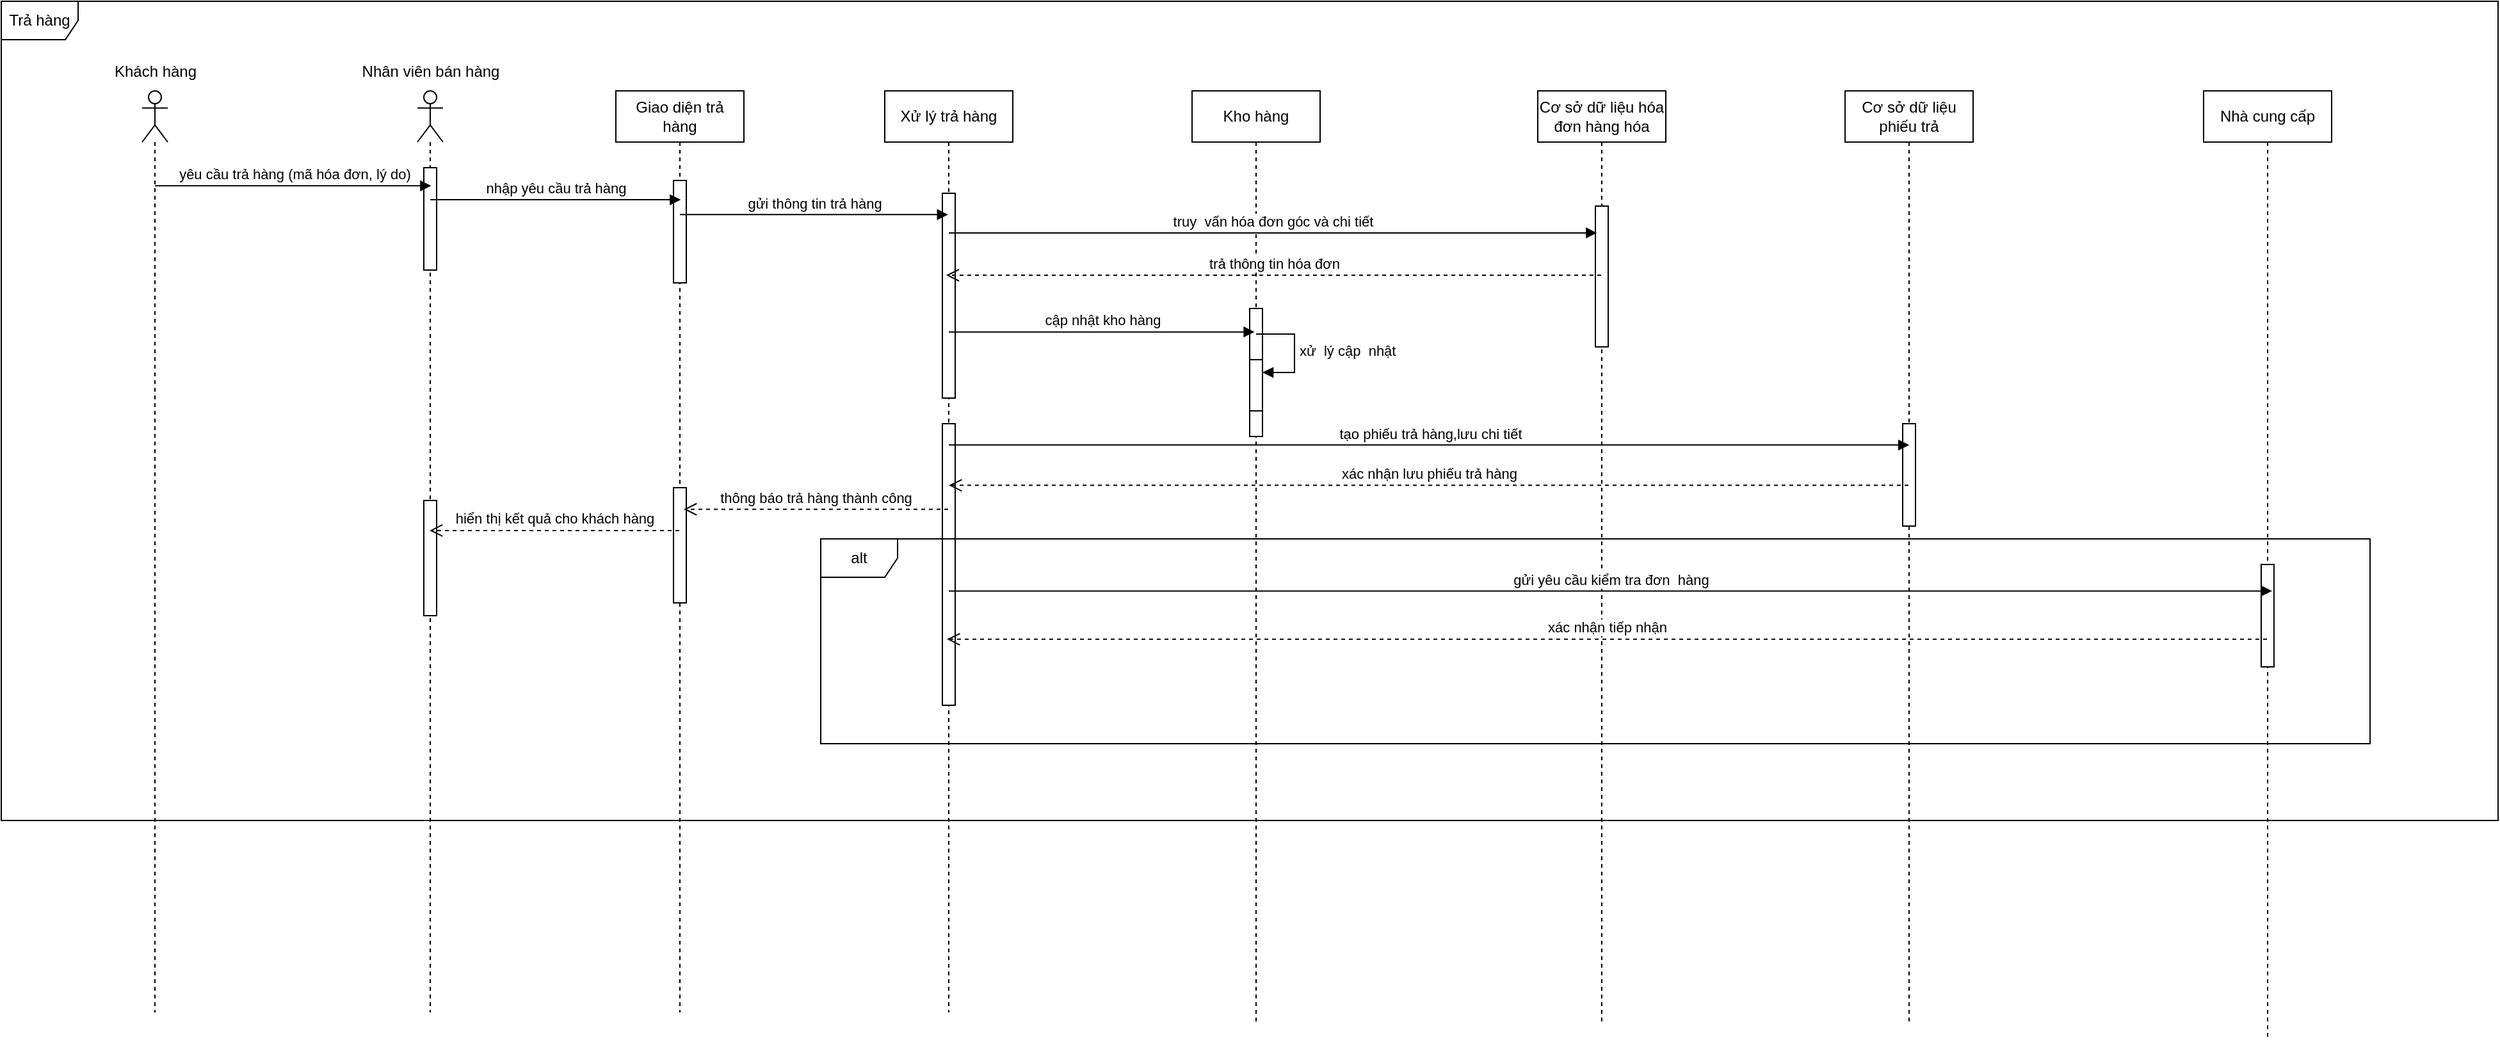 <mxfile version="26.2.12">
  <diagram name="Page-1" id="bJi0xWv1C5D85ryZ06Rt">
    <mxGraphModel dx="1953" dy="1218" grid="1" gridSize="10" guides="1" tooltips="1" connect="1" arrows="1" fold="1" page="1" pageScale="1" pageWidth="1654" pageHeight="2336" math="0" shadow="0">
      <root>
        <mxCell id="0" />
        <mxCell id="1" parent="0" />
        <mxCell id="2ji-g_NIKeBX3GZcIM7i-1" value="Trả hàng" style="shape=umlFrame;whiteSpace=wrap;html=1;pointerEvents=0;" vertex="1" parent="1">
          <mxGeometry x="60" y="160" width="1950" height="640" as="geometry" />
        </mxCell>
        <mxCell id="2ji-g_NIKeBX3GZcIM7i-2" value="" style="shape=umlLifeline;perimeter=lifelinePerimeter;whiteSpace=wrap;html=1;container=1;dropTarget=0;collapsible=0;recursiveResize=0;outlineConnect=0;portConstraint=eastwest;newEdgeStyle={&quot;curved&quot;:0,&quot;rounded&quot;:0};participant=umlActor;" vertex="1" parent="1">
          <mxGeometry x="170" y="230" width="20" height="720" as="geometry" />
        </mxCell>
        <mxCell id="2ji-g_NIKeBX3GZcIM7i-3" value="Khách hàng" style="text;html=1;align=center;verticalAlign=middle;resizable=0;points=[];autosize=1;strokeColor=none;fillColor=none;" vertex="1" parent="1">
          <mxGeometry x="135" y="200" width="90" height="30" as="geometry" />
        </mxCell>
        <mxCell id="2ji-g_NIKeBX3GZcIM7i-4" value="" style="shape=umlLifeline;perimeter=lifelinePerimeter;whiteSpace=wrap;html=1;container=1;dropTarget=0;collapsible=0;recursiveResize=0;outlineConnect=0;portConstraint=eastwest;newEdgeStyle={&quot;curved&quot;:0,&quot;rounded&quot;:0};participant=umlActor;" vertex="1" parent="1">
          <mxGeometry x="385" y="230" width="20" height="720" as="geometry" />
        </mxCell>
        <mxCell id="2ji-g_NIKeBX3GZcIM7i-12" value="" style="html=1;points=[[0,0,0,0,5],[0,1,0,0,-5],[1,0,0,0,5],[1,1,0,0,-5]];perimeter=orthogonalPerimeter;outlineConnect=0;targetShapes=umlLifeline;portConstraint=eastwest;newEdgeStyle={&quot;curved&quot;:0,&quot;rounded&quot;:0};" vertex="1" parent="2ji-g_NIKeBX3GZcIM7i-4">
          <mxGeometry x="5" y="60" width="10" height="80" as="geometry" />
        </mxCell>
        <mxCell id="2ji-g_NIKeBX3GZcIM7i-32" value="" style="html=1;points=[[0,0,0,0,5],[0,1,0,0,-5],[1,0,0,0,5],[1,1,0,0,-5]];perimeter=orthogonalPerimeter;outlineConnect=0;targetShapes=umlLifeline;portConstraint=eastwest;newEdgeStyle={&quot;curved&quot;:0,&quot;rounded&quot;:0};" vertex="1" parent="2ji-g_NIKeBX3GZcIM7i-4">
          <mxGeometry x="5" y="320" width="10" height="90" as="geometry" />
        </mxCell>
        <mxCell id="2ji-g_NIKeBX3GZcIM7i-5" value="Nhân viên bán hàng" style="text;html=1;align=center;verticalAlign=middle;resizable=0;points=[];autosize=1;strokeColor=none;fillColor=none;" vertex="1" parent="1">
          <mxGeometry x="330" y="200" width="130" height="30" as="geometry" />
        </mxCell>
        <mxCell id="2ji-g_NIKeBX3GZcIM7i-6" value="Giao diện trả hàng" style="shape=umlLifeline;perimeter=lifelinePerimeter;whiteSpace=wrap;html=1;container=1;dropTarget=0;collapsible=0;recursiveResize=0;outlineConnect=0;portConstraint=eastwest;newEdgeStyle={&quot;curved&quot;:0,&quot;rounded&quot;:0};" vertex="1" parent="1">
          <mxGeometry x="540" y="230" width="100" height="720" as="geometry" />
        </mxCell>
        <mxCell id="2ji-g_NIKeBX3GZcIM7i-14" value="" style="html=1;points=[[0,0,0,0,5],[0,1,0,0,-5],[1,0,0,0,5],[1,1,0,0,-5]];perimeter=orthogonalPerimeter;outlineConnect=0;targetShapes=umlLifeline;portConstraint=eastwest;newEdgeStyle={&quot;curved&quot;:0,&quot;rounded&quot;:0};" vertex="1" parent="2ji-g_NIKeBX3GZcIM7i-6">
          <mxGeometry x="45" y="70" width="10" height="80" as="geometry" />
        </mxCell>
        <mxCell id="2ji-g_NIKeBX3GZcIM7i-30" value="" style="html=1;points=[[0,0,0,0,5],[0,1,0,0,-5],[1,0,0,0,5],[1,1,0,0,-5]];perimeter=orthogonalPerimeter;outlineConnect=0;targetShapes=umlLifeline;portConstraint=eastwest;newEdgeStyle={&quot;curved&quot;:0,&quot;rounded&quot;:0};" vertex="1" parent="2ji-g_NIKeBX3GZcIM7i-6">
          <mxGeometry x="45" y="310" width="10" height="90" as="geometry" />
        </mxCell>
        <mxCell id="2ji-g_NIKeBX3GZcIM7i-7" value="Xử lý trả hàng" style="shape=umlLifeline;perimeter=lifelinePerimeter;whiteSpace=wrap;html=1;container=1;dropTarget=0;collapsible=0;recursiveResize=0;outlineConnect=0;portConstraint=eastwest;newEdgeStyle={&quot;curved&quot;:0,&quot;rounded&quot;:0};" vertex="1" parent="1">
          <mxGeometry x="750" y="230" width="100" height="720" as="geometry" />
        </mxCell>
        <mxCell id="2ji-g_NIKeBX3GZcIM7i-16" value="" style="html=1;points=[[0,0,0,0,5],[0,1,0,0,-5],[1,0,0,0,5],[1,1,0,0,-5]];perimeter=orthogonalPerimeter;outlineConnect=0;targetShapes=umlLifeline;portConstraint=eastwest;newEdgeStyle={&quot;curved&quot;:0,&quot;rounded&quot;:0};" vertex="1" parent="2ji-g_NIKeBX3GZcIM7i-7">
          <mxGeometry x="45" y="80" width="10" height="160" as="geometry" />
        </mxCell>
        <mxCell id="2ji-g_NIKeBX3GZcIM7i-27" value="" style="html=1;points=[[0,0,0,0,5],[0,1,0,0,-5],[1,0,0,0,5],[1,1,0,0,-5]];perimeter=orthogonalPerimeter;outlineConnect=0;targetShapes=umlLifeline;portConstraint=eastwest;newEdgeStyle={&quot;curved&quot;:0,&quot;rounded&quot;:0};" vertex="1" parent="2ji-g_NIKeBX3GZcIM7i-7">
          <mxGeometry x="45" y="260" width="10" height="220" as="geometry" />
        </mxCell>
        <mxCell id="2ji-g_NIKeBX3GZcIM7i-8" value="Kho hàng" style="shape=umlLifeline;perimeter=lifelinePerimeter;whiteSpace=wrap;html=1;container=1;dropTarget=0;collapsible=0;recursiveResize=0;outlineConnect=0;portConstraint=eastwest;newEdgeStyle={&quot;curved&quot;:0,&quot;rounded&quot;:0};" vertex="1" parent="1">
          <mxGeometry x="990" y="230" width="100" height="730" as="geometry" />
        </mxCell>
        <mxCell id="2ji-g_NIKeBX3GZcIM7i-22" value="" style="html=1;points=[[0,0,0,0,5],[0,1,0,0,-5],[1,0,0,0,5],[1,1,0,0,-5]];perimeter=orthogonalPerimeter;outlineConnect=0;targetShapes=umlLifeline;portConstraint=eastwest;newEdgeStyle={&quot;curved&quot;:0,&quot;rounded&quot;:0};" vertex="1" parent="2ji-g_NIKeBX3GZcIM7i-8">
          <mxGeometry x="45" y="170" width="10" height="100" as="geometry" />
        </mxCell>
        <mxCell id="2ji-g_NIKeBX3GZcIM7i-42" value="" style="html=1;points=[[0,0,0,0,5],[0,1,0,0,-5],[1,0,0,0,5],[1,1,0,0,-5]];perimeter=orthogonalPerimeter;outlineConnect=0;targetShapes=umlLifeline;portConstraint=eastwest;newEdgeStyle={&quot;curved&quot;:0,&quot;rounded&quot;:0};" vertex="1" parent="2ji-g_NIKeBX3GZcIM7i-8">
          <mxGeometry x="45" y="210" width="10" height="40" as="geometry" />
        </mxCell>
        <mxCell id="2ji-g_NIKeBX3GZcIM7i-43" value="xử&amp;nbsp; lý cập&amp;nbsp; nhật" style="html=1;align=left;spacingLeft=2;endArrow=block;rounded=0;edgeStyle=orthogonalEdgeStyle;curved=0;rounded=0;" edge="1" target="2ji-g_NIKeBX3GZcIM7i-42" parent="2ji-g_NIKeBX3GZcIM7i-8">
          <mxGeometry relative="1" as="geometry">
            <mxPoint x="50" y="190" as="sourcePoint" />
            <Array as="points">
              <mxPoint x="80" y="220" />
            </Array>
          </mxGeometry>
        </mxCell>
        <mxCell id="2ji-g_NIKeBX3GZcIM7i-9" value="Cơ sở dữ liệu phiếu trả" style="shape=umlLifeline;perimeter=lifelinePerimeter;whiteSpace=wrap;html=1;container=1;dropTarget=0;collapsible=0;recursiveResize=0;outlineConnect=0;portConstraint=eastwest;newEdgeStyle={&quot;curved&quot;:0,&quot;rounded&quot;:0};" vertex="1" parent="1">
          <mxGeometry x="1500" y="230" width="100" height="730" as="geometry" />
        </mxCell>
        <mxCell id="2ji-g_NIKeBX3GZcIM7i-26" value="" style="html=1;points=[[0,0,0,0,5],[0,1,0,0,-5],[1,0,0,0,5],[1,1,0,0,-5]];perimeter=orthogonalPerimeter;outlineConnect=0;targetShapes=umlLifeline;portConstraint=eastwest;newEdgeStyle={&quot;curved&quot;:0,&quot;rounded&quot;:0};" vertex="1" parent="2ji-g_NIKeBX3GZcIM7i-9">
          <mxGeometry x="45" y="260" width="10" height="80" as="geometry" />
        </mxCell>
        <mxCell id="2ji-g_NIKeBX3GZcIM7i-10" value="Cơ sở dữ liệu hóa đơn hàng hóa" style="shape=umlLifeline;perimeter=lifelinePerimeter;whiteSpace=wrap;html=1;container=1;dropTarget=0;collapsible=0;recursiveResize=0;outlineConnect=0;portConstraint=eastwest;newEdgeStyle={&quot;curved&quot;:0,&quot;rounded&quot;:0};" vertex="1" parent="1">
          <mxGeometry x="1260" y="230" width="100" height="730" as="geometry" />
        </mxCell>
        <mxCell id="2ji-g_NIKeBX3GZcIM7i-19" value="" style="html=1;points=[[0,0,0,0,5],[0,1,0,0,-5],[1,0,0,0,5],[1,1,0,0,-5]];perimeter=orthogonalPerimeter;outlineConnect=0;targetShapes=umlLifeline;portConstraint=eastwest;newEdgeStyle={&quot;curved&quot;:0,&quot;rounded&quot;:0};" vertex="1" parent="2ji-g_NIKeBX3GZcIM7i-10">
          <mxGeometry x="45" y="90" width="10" height="110" as="geometry" />
        </mxCell>
        <mxCell id="2ji-g_NIKeBX3GZcIM7i-11" value="Nhà cung cấp" style="shape=umlLifeline;perimeter=lifelinePerimeter;whiteSpace=wrap;html=1;container=1;dropTarget=0;collapsible=0;recursiveResize=0;outlineConnect=0;portConstraint=eastwest;newEdgeStyle={&quot;curved&quot;:0,&quot;rounded&quot;:0};" vertex="1" parent="1">
          <mxGeometry x="1780" y="230" width="100" height="740" as="geometry" />
        </mxCell>
        <mxCell id="2ji-g_NIKeBX3GZcIM7i-13" value="yêu cầu trả hàng (mã hóa đơn, lý do)" style="html=1;verticalAlign=bottom;endArrow=block;curved=0;rounded=0;entryX=0.57;entryY=0.177;entryDx=0;entryDy=0;entryPerimeter=0;" edge="1" parent="1" source="2ji-g_NIKeBX3GZcIM7i-2" target="2ji-g_NIKeBX3GZcIM7i-12">
          <mxGeometry x="0.011" width="80" relative="1" as="geometry">
            <mxPoint x="230" y="360" as="sourcePoint" />
            <mxPoint x="310" y="360" as="targetPoint" />
            <mxPoint as="offset" />
          </mxGeometry>
        </mxCell>
        <mxCell id="2ji-g_NIKeBX3GZcIM7i-15" value="nhập yêu cầu trả hàng" style="html=1;verticalAlign=bottom;endArrow=block;curved=0;rounded=0;entryX=0.57;entryY=0.188;entryDx=0;entryDy=0;entryPerimeter=0;" edge="1" parent="1" source="2ji-g_NIKeBX3GZcIM7i-4" target="2ji-g_NIKeBX3GZcIM7i-14">
          <mxGeometry x="-0.006" width="80" relative="1" as="geometry">
            <mxPoint x="450" y="400" as="sourcePoint" />
            <mxPoint x="530" y="400" as="targetPoint" />
            <mxPoint as="offset" />
          </mxGeometry>
        </mxCell>
        <mxCell id="2ji-g_NIKeBX3GZcIM7i-20" value="truy&amp;nbsp; vấn hóa đơn góc và chi tiết" style="html=1;verticalAlign=bottom;endArrow=block;curved=0;rounded=0;entryX=0.462;entryY=0.152;entryDx=0;entryDy=0;entryPerimeter=0;" edge="1" parent="1" source="2ji-g_NIKeBX3GZcIM7i-7" target="2ji-g_NIKeBX3GZcIM7i-10">
          <mxGeometry width="80" relative="1" as="geometry">
            <mxPoint x="1080" y="390" as="sourcePoint" />
            <mxPoint x="1160" y="390" as="targetPoint" />
          </mxGeometry>
        </mxCell>
        <mxCell id="2ji-g_NIKeBX3GZcIM7i-21" value="trả thông tin hóa đơn" style="html=1;verticalAlign=bottom;endArrow=open;dashed=1;endSize=8;curved=0;rounded=0;entryX=0.479;entryY=0.2;entryDx=0;entryDy=0;entryPerimeter=0;" edge="1" parent="1" source="2ji-g_NIKeBX3GZcIM7i-10" target="2ji-g_NIKeBX3GZcIM7i-7">
          <mxGeometry relative="1" as="geometry">
            <mxPoint x="1010" y="430" as="sourcePoint" />
            <mxPoint x="930" y="430" as="targetPoint" />
          </mxGeometry>
        </mxCell>
        <mxCell id="2ji-g_NIKeBX3GZcIM7i-23" value="gửi thông tin trả hàng" style="html=1;verticalAlign=bottom;endArrow=block;curved=0;rounded=0;entryX=0.437;entryY=0.104;entryDx=0;entryDy=0;entryPerimeter=0;" edge="1" parent="1" source="2ji-g_NIKeBX3GZcIM7i-6" target="2ji-g_NIKeBX3GZcIM7i-16">
          <mxGeometry x="0.005" width="80" relative="1" as="geometry">
            <mxPoint x="670" y="450" as="sourcePoint" />
            <mxPoint x="915" y="450" as="targetPoint" />
            <mxPoint as="offset" />
          </mxGeometry>
        </mxCell>
        <mxCell id="2ji-g_NIKeBX3GZcIM7i-24" value="cập nhật kho hàng" style="html=1;verticalAlign=bottom;endArrow=block;curved=0;rounded=0;entryX=0.488;entryY=0.258;entryDx=0;entryDy=0;entryPerimeter=0;" edge="1" parent="1" source="2ji-g_NIKeBX3GZcIM7i-7" target="2ji-g_NIKeBX3GZcIM7i-8">
          <mxGeometry width="80" relative="1" as="geometry">
            <mxPoint x="860" y="520" as="sourcePoint" />
            <mxPoint x="940" y="520" as="targetPoint" />
          </mxGeometry>
        </mxCell>
        <mxCell id="2ji-g_NIKeBX3GZcIM7i-28" value="tạo phiếu trả hàng,lưu chi tiết" style="html=1;verticalAlign=bottom;endArrow=block;curved=0;rounded=0;entryX=0.501;entryY=0.379;entryDx=0;entryDy=0;entryPerimeter=0;" edge="1" parent="1" source="2ji-g_NIKeBX3GZcIM7i-7" target="2ji-g_NIKeBX3GZcIM7i-9">
          <mxGeometry x="0.001" width="80" relative="1" as="geometry">
            <mxPoint x="950" y="560" as="sourcePoint" />
            <mxPoint x="1030" y="560" as="targetPoint" />
            <mxPoint as="offset" />
          </mxGeometry>
        </mxCell>
        <mxCell id="2ji-g_NIKeBX3GZcIM7i-29" value="xác nhận lưu phiếu trả hàng" style="html=1;verticalAlign=bottom;endArrow=open;dashed=1;endSize=8;curved=0;rounded=0;entryX=0.501;entryY=0.428;entryDx=0;entryDy=0;entryPerimeter=0;" edge="1" parent="1" source="2ji-g_NIKeBX3GZcIM7i-9" target="2ji-g_NIKeBX3GZcIM7i-7">
          <mxGeometry relative="1" as="geometry">
            <mxPoint x="1200" y="580" as="sourcePoint" />
            <mxPoint x="1120" y="580" as="targetPoint" />
          </mxGeometry>
        </mxCell>
        <mxCell id="2ji-g_NIKeBX3GZcIM7i-31" value="thông báo trả hàng thành công" style="html=1;verticalAlign=bottom;endArrow=open;dashed=1;endSize=8;curved=0;rounded=0;entryX=0.53;entryY=0.454;entryDx=0;entryDy=0;entryPerimeter=0;" edge="1" parent="1" source="2ji-g_NIKeBX3GZcIM7i-7" target="2ji-g_NIKeBX3GZcIM7i-6">
          <mxGeometry relative="1" as="geometry">
            <mxPoint x="670" y="670" as="sourcePoint" />
            <mxPoint x="590" y="670" as="targetPoint" />
          </mxGeometry>
        </mxCell>
        <mxCell id="2ji-g_NIKeBX3GZcIM7i-33" value="hiển thị kết quả cho khách hàng" style="html=1;verticalAlign=bottom;endArrow=open;dashed=1;endSize=8;curved=0;rounded=0;entryX=0.476;entryY=0.477;entryDx=0;entryDy=0;entryPerimeter=0;" edge="1" parent="1" source="2ji-g_NIKeBX3GZcIM7i-6" target="2ji-g_NIKeBX3GZcIM7i-4">
          <mxGeometry relative="1" as="geometry">
            <mxPoint x="440" y="650" as="sourcePoint" />
            <mxPoint x="360" y="650" as="targetPoint" />
          </mxGeometry>
        </mxCell>
        <mxCell id="2ji-g_NIKeBX3GZcIM7i-34" value="alt" style="shape=umlFrame;whiteSpace=wrap;html=1;pointerEvents=0;" vertex="1" parent="1">
          <mxGeometry x="700" y="580" width="1210" height="160" as="geometry" />
        </mxCell>
        <mxCell id="2ji-g_NIKeBX3GZcIM7i-35" value="" style="html=1;points=[[0,0,0,0,5],[0,1,0,0,-5],[1,0,0,0,5],[1,1,0,0,-5]];perimeter=orthogonalPerimeter;outlineConnect=0;targetShapes=umlLifeline;portConstraint=eastwest;newEdgeStyle={&quot;curved&quot;:0,&quot;rounded&quot;:0};" vertex="1" parent="1">
          <mxGeometry x="1825" y="600" width="10" height="80" as="geometry" />
        </mxCell>
        <mxCell id="2ji-g_NIKeBX3GZcIM7i-36" value="gửi yêu cầu kiểm tra đơn&amp;nbsp; hàng" style="html=1;verticalAlign=bottom;endArrow=block;curved=0;rounded=0;entryX=0.535;entryY=0.528;entryDx=0;entryDy=0;entryPerimeter=0;" edge="1" parent="1" source="2ji-g_NIKeBX3GZcIM7i-7" target="2ji-g_NIKeBX3GZcIM7i-11">
          <mxGeometry width="80" relative="1" as="geometry">
            <mxPoint x="1090" y="630" as="sourcePoint" />
            <mxPoint x="1170" y="630" as="targetPoint" />
          </mxGeometry>
        </mxCell>
        <mxCell id="2ji-g_NIKeBX3GZcIM7i-37" value="xác nhận tiếp nhận" style="html=1;verticalAlign=bottom;endArrow=open;dashed=1;endSize=8;curved=0;rounded=0;entryX=0.486;entryY=0.595;entryDx=0;entryDy=0;entryPerimeter=0;" edge="1" parent="1" source="2ji-g_NIKeBX3GZcIM7i-11" target="2ji-g_NIKeBX3GZcIM7i-7">
          <mxGeometry relative="1" as="geometry">
            <mxPoint x="1200" y="680" as="sourcePoint" />
            <mxPoint x="1120" y="680" as="targetPoint" />
          </mxGeometry>
        </mxCell>
      </root>
    </mxGraphModel>
  </diagram>
</mxfile>
